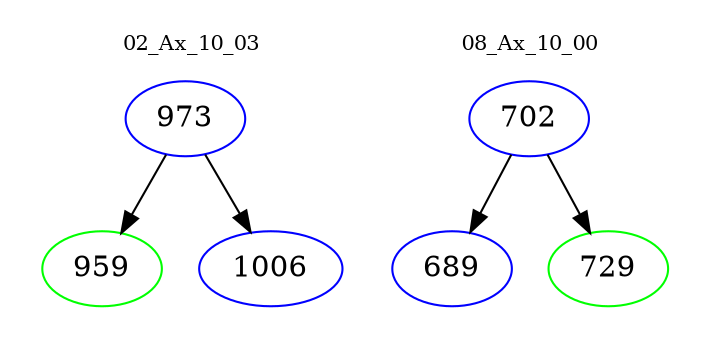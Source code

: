 digraph{
subgraph cluster_0 {
color = white
label = "02_Ax_10_03";
fontsize=10;
T0_973 [label="973", color="blue"]
T0_973 -> T0_959 [color="black"]
T0_959 [label="959", color="green"]
T0_973 -> T0_1006 [color="black"]
T0_1006 [label="1006", color="blue"]
}
subgraph cluster_1 {
color = white
label = "08_Ax_10_00";
fontsize=10;
T1_702 [label="702", color="blue"]
T1_702 -> T1_689 [color="black"]
T1_689 [label="689", color="blue"]
T1_702 -> T1_729 [color="black"]
T1_729 [label="729", color="green"]
}
}
